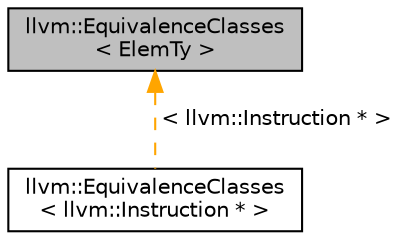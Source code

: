 digraph "llvm::EquivalenceClasses&lt; ElemTy &gt;"
{
 // LATEX_PDF_SIZE
  bgcolor="transparent";
  edge [fontname="Helvetica",fontsize="10",labelfontname="Helvetica",labelfontsize="10"];
  node [fontname="Helvetica",fontsize="10",shape="box"];
  Node1 [label="llvm::EquivalenceClasses\l\< ElemTy \>",height=0.2,width=0.4,color="black", fillcolor="grey75", style="filled", fontcolor="black",tooltip="EquivalenceClasses - This represents a collection of equivalence classes and supports three efficient..."];
  Node1 -> Node2 [dir="back",color="orange",fontsize="10",style="dashed",label=" \< llvm::Instruction * \>" ,fontname="Helvetica"];
  Node2 [label="llvm::EquivalenceClasses\l\< llvm::Instruction * \>",height=0.2,width=0.4,color="black",URL="$classllvm_1_1EquivalenceClasses.html",tooltip=" "];
}
